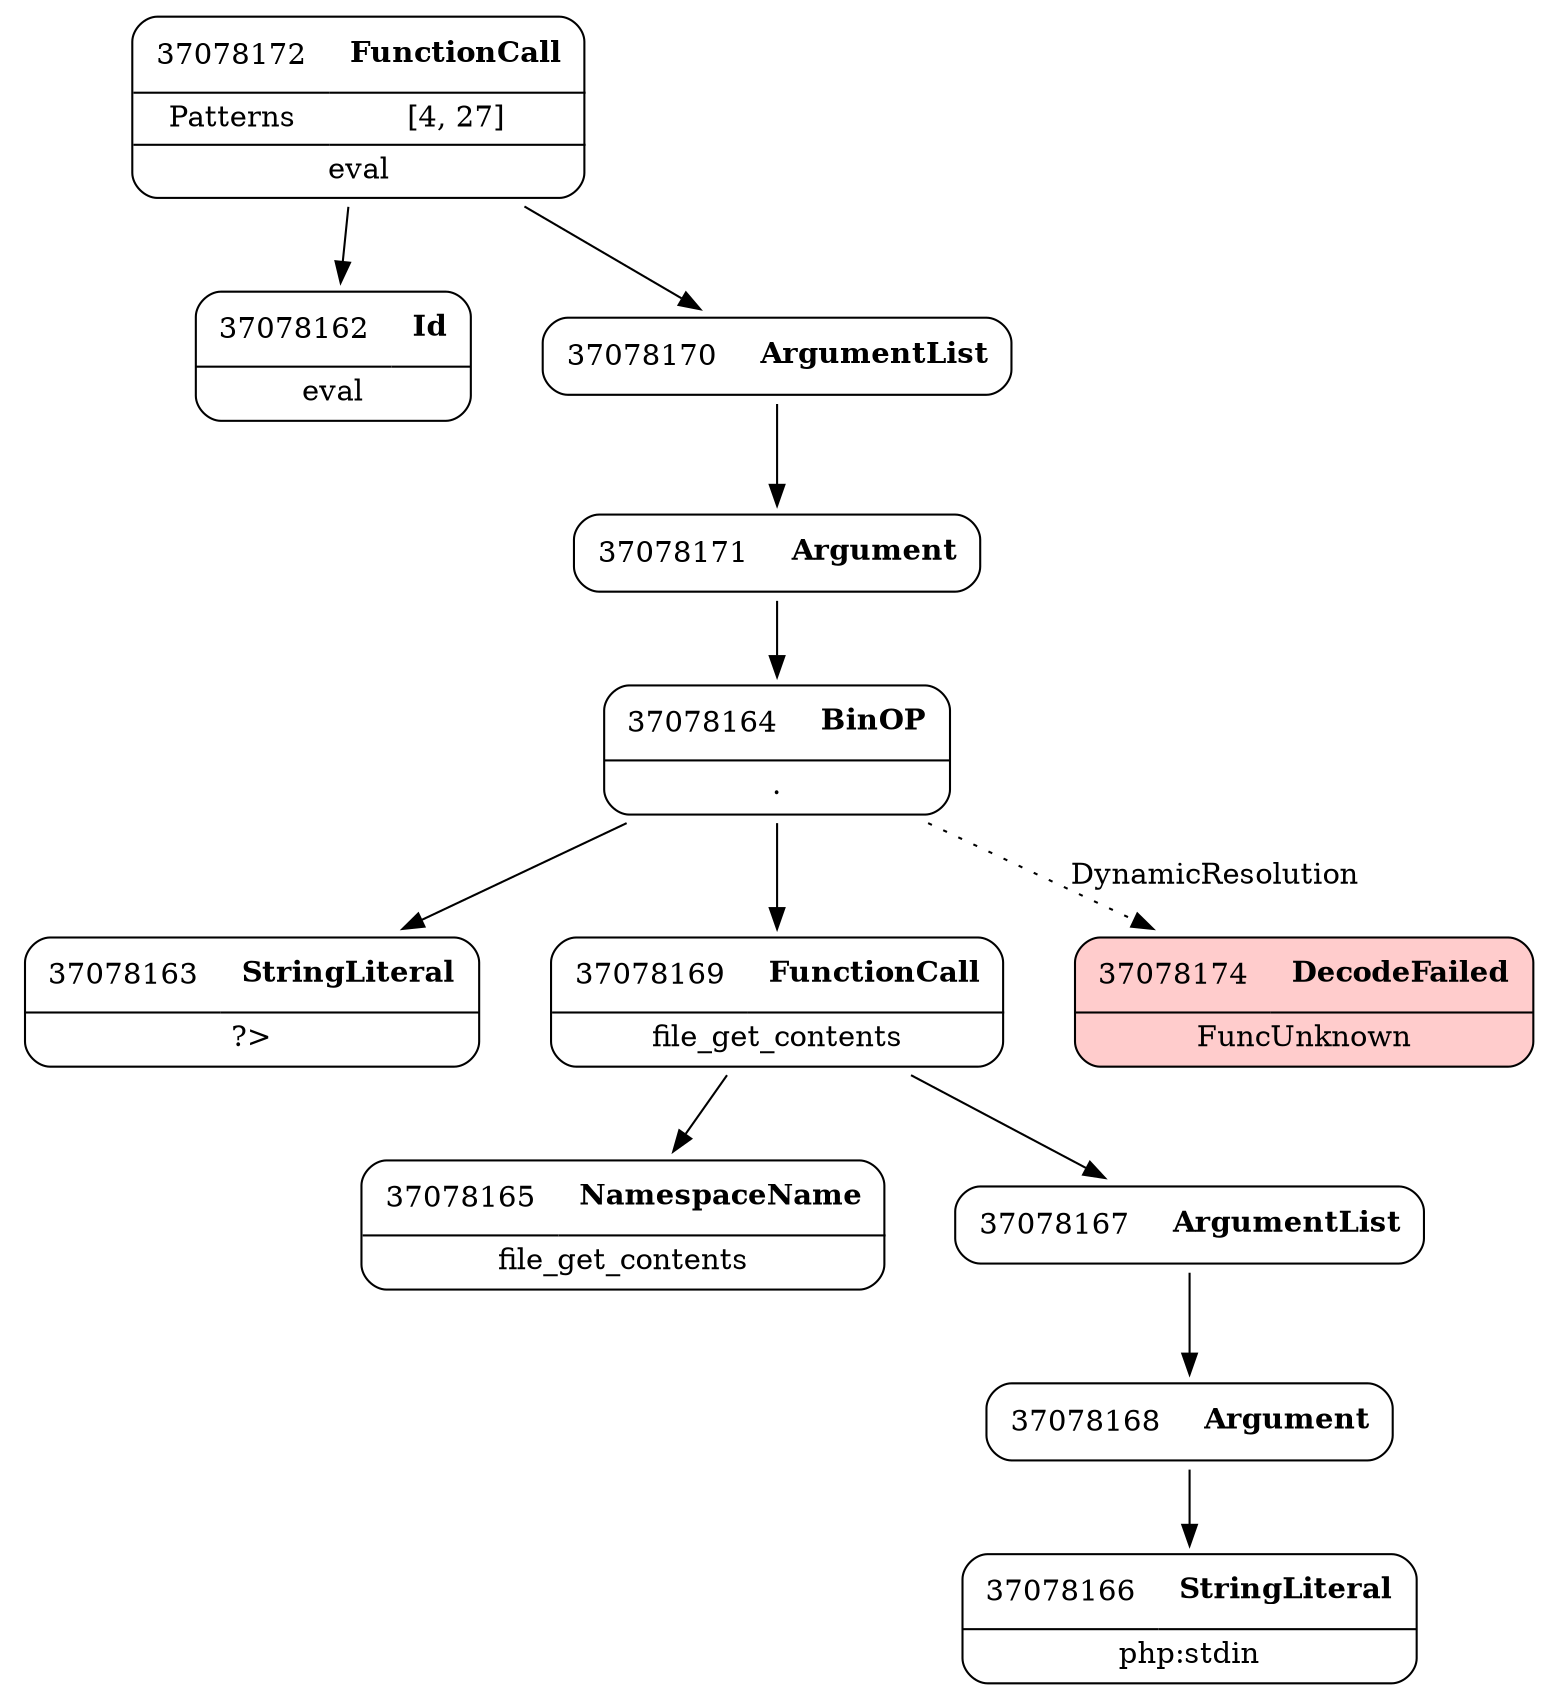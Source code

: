 digraph ast {
node [shape=none];
37078165 [label=<<TABLE border='1' cellspacing='0' cellpadding='10' style='rounded' ><TR><TD border='0'>37078165</TD><TD border='0'><B>NamespaceName</B></TD></TR><HR/><TR><TD border='0' cellpadding='5' colspan='2'>file_get_contents</TD></TR></TABLE>>];
37078164 [label=<<TABLE border='1' cellspacing='0' cellpadding='10' style='rounded' ><TR><TD border='0'>37078164</TD><TD border='0'><B>BinOP</B></TD></TR><HR/><TR><TD border='0' cellpadding='5' colspan='2'>.</TD></TR></TABLE>>];
37078164 -> 37078163 [weight=2];
37078164 -> 37078169 [weight=2];
37078164 -> 37078174 [style=dotted,label=DynamicResolution];
37078167 [label=<<TABLE border='1' cellspacing='0' cellpadding='10' style='rounded' ><TR><TD border='0'>37078167</TD><TD border='0'><B>ArgumentList</B></TD></TR></TABLE>>];
37078167 -> 37078168 [weight=2];
37078166 [label=<<TABLE border='1' cellspacing='0' cellpadding='10' style='rounded' ><TR><TD border='0'>37078166</TD><TD border='0'><B>StringLiteral</B></TD></TR><HR/><TR><TD border='0' cellpadding='5' colspan='2'>php:stdin</TD></TR></TABLE>>];
37078163 [label=<<TABLE border='1' cellspacing='0' cellpadding='10' style='rounded' ><TR><TD border='0'>37078163</TD><TD border='0'><B>StringLiteral</B></TD></TR><HR/><TR><TD border='0' cellpadding='5' colspan='2'>?&gt;</TD></TR></TABLE>>];
37078162 [label=<<TABLE border='1' cellspacing='0' cellpadding='10' style='rounded' ><TR><TD border='0'>37078162</TD><TD border='0'><B>Id</B></TD></TR><HR/><TR><TD border='0' cellpadding='5' colspan='2'>eval</TD></TR></TABLE>>];
37078172 [label=<<TABLE border='1' cellspacing='0' cellpadding='10' style='rounded' ><TR><TD border='0'>37078172</TD><TD border='0'><B>FunctionCall</B></TD></TR><HR/><TR><TD border='0' cellpadding='5'>Patterns</TD><TD border='0' cellpadding='5'>[4, 27]</TD></TR><HR/><TR><TD border='0' cellpadding='5' colspan='2'>eval</TD></TR></TABLE>>];
37078172 -> 37078162 [weight=2];
37078172 -> 37078170 [weight=2];
37078174 [label=<<TABLE border='1' cellspacing='0' cellpadding='10' style='rounded' bgcolor='#FFCCCC' ><TR><TD border='0'>37078174</TD><TD border='0'><B>DecodeFailed</B></TD></TR><HR/><TR><TD border='0' cellpadding='5' colspan='2'>FuncUnknown</TD></TR></TABLE>>];
37078169 [label=<<TABLE border='1' cellspacing='0' cellpadding='10' style='rounded' ><TR><TD border='0'>37078169</TD><TD border='0'><B>FunctionCall</B></TD></TR><HR/><TR><TD border='0' cellpadding='5' colspan='2'>file_get_contents</TD></TR></TABLE>>];
37078169 -> 37078165 [weight=2];
37078169 -> 37078167 [weight=2];
37078168 [label=<<TABLE border='1' cellspacing='0' cellpadding='10' style='rounded' ><TR><TD border='0'>37078168</TD><TD border='0'><B>Argument</B></TD></TR></TABLE>>];
37078168 -> 37078166 [weight=2];
37078171 [label=<<TABLE border='1' cellspacing='0' cellpadding='10' style='rounded' ><TR><TD border='0'>37078171</TD><TD border='0'><B>Argument</B></TD></TR></TABLE>>];
37078171 -> 37078164 [weight=2];
37078170 [label=<<TABLE border='1' cellspacing='0' cellpadding='10' style='rounded' ><TR><TD border='0'>37078170</TD><TD border='0'><B>ArgumentList</B></TD></TR></TABLE>>];
37078170 -> 37078171 [weight=2];
}
